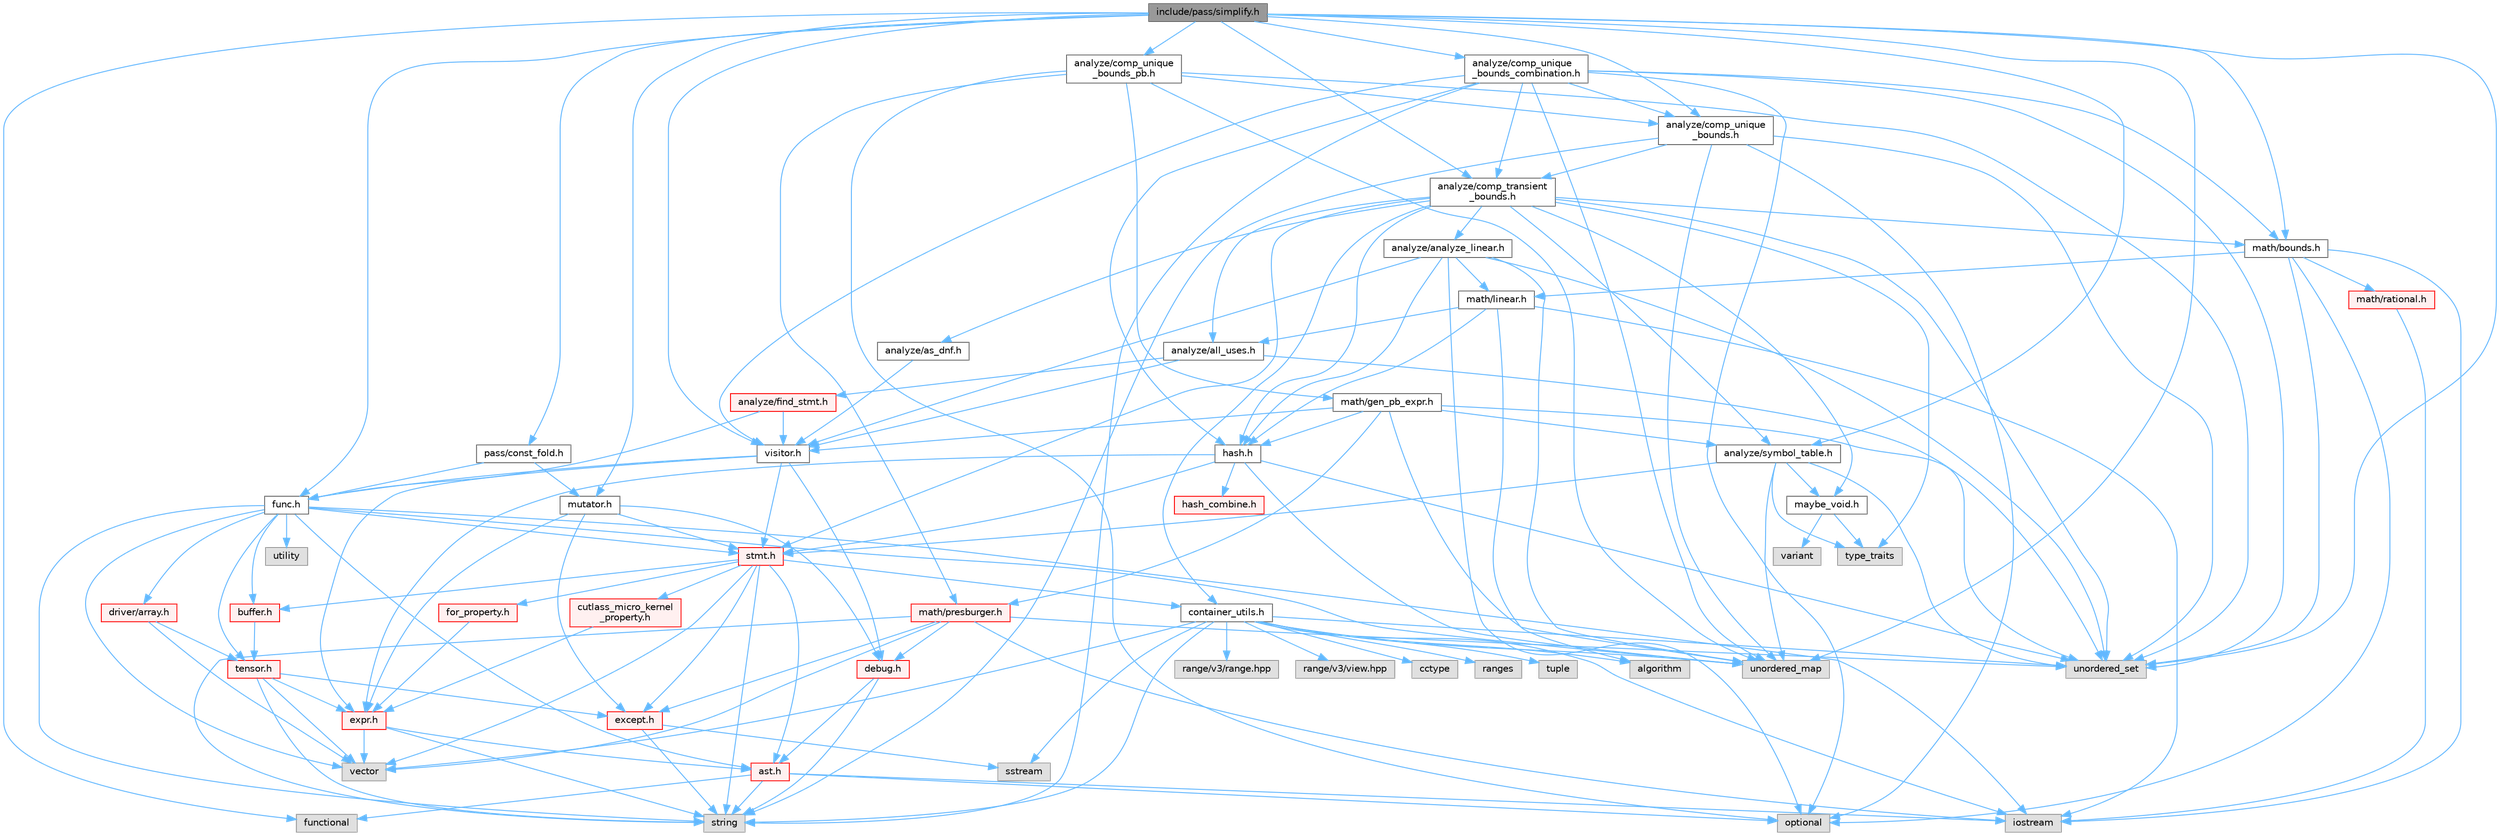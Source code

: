digraph "include/pass/simplify.h"
{
 // LATEX_PDF_SIZE
  bgcolor="transparent";
  edge [fontname=Helvetica,fontsize=10,labelfontname=Helvetica,labelfontsize=10];
  node [fontname=Helvetica,fontsize=10,shape=box,height=0.2,width=0.4];
  Node1 [label="include/pass/simplify.h",height=0.2,width=0.4,color="gray40", fillcolor="grey60", style="filled", fontcolor="black",tooltip=" "];
  Node1 -> Node2 [color="steelblue1",style="solid"];
  Node2 [label="functional",height=0.2,width=0.4,color="grey60", fillcolor="#E0E0E0", style="filled",tooltip=" "];
  Node1 -> Node3 [color="steelblue1",style="solid"];
  Node3 [label="unordered_map",height=0.2,width=0.4,color="grey60", fillcolor="#E0E0E0", style="filled",tooltip=" "];
  Node1 -> Node4 [color="steelblue1",style="solid"];
  Node4 [label="unordered_set",height=0.2,width=0.4,color="grey60", fillcolor="#E0E0E0", style="filled",tooltip=" "];
  Node1 -> Node5 [color="steelblue1",style="solid"];
  Node5 [label="analyze/comp_transient\l_bounds.h",height=0.2,width=0.4,color="grey40", fillcolor="white", style="filled",URL="$comp__transient__bounds_8h.html",tooltip=" "];
  Node5 -> Node6 [color="steelblue1",style="solid"];
  Node6 [label="type_traits",height=0.2,width=0.4,color="grey60", fillcolor="#E0E0E0", style="filled",tooltip=" "];
  Node5 -> Node4 [color="steelblue1",style="solid"];
  Node5 -> Node7 [color="steelblue1",style="solid"];
  Node7 [label="analyze/all_uses.h",height=0.2,width=0.4,color="grey40", fillcolor="white", style="filled",URL="$all__uses_8h.html",tooltip=" "];
  Node7 -> Node4 [color="steelblue1",style="solid"];
  Node7 -> Node8 [color="steelblue1",style="solid"];
  Node8 [label="analyze/find_stmt.h",height=0.2,width=0.4,color="red", fillcolor="#FFF0F0", style="filled",URL="$find__stmt_8h.html",tooltip=" "];
  Node8 -> Node9 [color="steelblue1",style="solid"];
  Node9 [label="func.h",height=0.2,width=0.4,color="grey40", fillcolor="white", style="filled",URL="$func_8h.html",tooltip=" "];
  Node9 -> Node10 [color="steelblue1",style="solid"];
  Node10 [label="iostream",height=0.2,width=0.4,color="grey60", fillcolor="#E0E0E0", style="filled",tooltip=" "];
  Node9 -> Node11 [color="steelblue1",style="solid"];
  Node11 [label="string",height=0.2,width=0.4,color="grey60", fillcolor="#E0E0E0", style="filled",tooltip=" "];
  Node9 -> Node3 [color="steelblue1",style="solid"];
  Node9 -> Node12 [color="steelblue1",style="solid"];
  Node12 [label="utility",height=0.2,width=0.4,color="grey60", fillcolor="#E0E0E0", style="filled",tooltip=" "];
  Node9 -> Node13 [color="steelblue1",style="solid"];
  Node13 [label="vector",height=0.2,width=0.4,color="grey60", fillcolor="#E0E0E0", style="filled",tooltip=" "];
  Node9 -> Node14 [color="steelblue1",style="solid"];
  Node14 [label="ast.h",height=0.2,width=0.4,color="red", fillcolor="#FFF0F0", style="filled",URL="$ast_8h.html",tooltip=" "];
  Node14 -> Node2 [color="steelblue1",style="solid"];
  Node14 -> Node10 [color="steelblue1",style="solid"];
  Node14 -> Node16 [color="steelblue1",style="solid"];
  Node16 [label="optional",height=0.2,width=0.4,color="grey60", fillcolor="#E0E0E0", style="filled",tooltip=" "];
  Node14 -> Node11 [color="steelblue1",style="solid"];
  Node9 -> Node41 [color="steelblue1",style="solid"];
  Node41 [label="buffer.h",height=0.2,width=0.4,color="red", fillcolor="#FFF0F0", style="filled",URL="$buffer_8h.html",tooltip=" "];
  Node41 -> Node42 [color="steelblue1",style="solid"];
  Node42 [label="tensor.h",height=0.2,width=0.4,color="red", fillcolor="#FFF0F0", style="filled",URL="$tensor_8h.html",tooltip=" "];
  Node42 -> Node11 [color="steelblue1",style="solid"];
  Node42 -> Node13 [color="steelblue1",style="solid"];
  Node42 -> Node27 [color="steelblue1",style="solid"];
  Node27 [label="except.h",height=0.2,width=0.4,color="red", fillcolor="#FFF0F0", style="filled",URL="$except_8h.html",tooltip=" "];
  Node27 -> Node28 [color="steelblue1",style="solid"];
  Node28 [label="sstream",height=0.2,width=0.4,color="grey60", fillcolor="#E0E0E0", style="filled",tooltip=" "];
  Node27 -> Node11 [color="steelblue1",style="solid"];
  Node42 -> Node43 [color="steelblue1",style="solid"];
  Node43 [label="expr.h",height=0.2,width=0.4,color="red", fillcolor="#FFF0F0", style="filled",URL="$expr_8h.html",tooltip=" "];
  Node43 -> Node11 [color="steelblue1",style="solid"];
  Node43 -> Node13 [color="steelblue1",style="solid"];
  Node43 -> Node14 [color="steelblue1",style="solid"];
  Node9 -> Node46 [color="steelblue1",style="solid"];
  Node46 [label="driver/array.h",height=0.2,width=0.4,color="red", fillcolor="#FFF0F0", style="filled",URL="$array_8h.html",tooltip=" "];
  Node46 -> Node13 [color="steelblue1",style="solid"];
  Node46 -> Node42 [color="steelblue1",style="solid"];
  Node9 -> Node50 [color="steelblue1",style="solid"];
  Node50 [label="stmt.h",height=0.2,width=0.4,color="red", fillcolor="#FFF0F0", style="filled",URL="$stmt_8h.html",tooltip=" "];
  Node50 -> Node11 [color="steelblue1",style="solid"];
  Node50 -> Node13 [color="steelblue1",style="solid"];
  Node50 -> Node14 [color="steelblue1",style="solid"];
  Node50 -> Node41 [color="steelblue1",style="solid"];
  Node50 -> Node34 [color="steelblue1",style="solid"];
  Node34 [label="container_utils.h",height=0.2,width=0.4,color="grey40", fillcolor="white", style="filled",URL="$container__utils_8h.html",tooltip=" "];
  Node34 -> Node35 [color="steelblue1",style="solid"];
  Node35 [label="algorithm",height=0.2,width=0.4,color="grey60", fillcolor="#E0E0E0", style="filled",tooltip=" "];
  Node34 -> Node36 [color="steelblue1",style="solid"];
  Node36 [label="cctype",height=0.2,width=0.4,color="grey60", fillcolor="#E0E0E0", style="filled",tooltip=" "];
  Node34 -> Node10 [color="steelblue1",style="solid"];
  Node34 -> Node37 [color="steelblue1",style="solid"];
  Node37 [label="ranges",height=0.2,width=0.4,color="grey60", fillcolor="#E0E0E0", style="filled",tooltip=" "];
  Node34 -> Node28 [color="steelblue1",style="solid"];
  Node34 -> Node11 [color="steelblue1",style="solid"];
  Node34 -> Node38 [color="steelblue1",style="solid"];
  Node38 [label="tuple",height=0.2,width=0.4,color="grey60", fillcolor="#E0E0E0", style="filled",tooltip=" "];
  Node34 -> Node3 [color="steelblue1",style="solid"];
  Node34 -> Node4 [color="steelblue1",style="solid"];
  Node34 -> Node13 [color="steelblue1",style="solid"];
  Node34 -> Node39 [color="steelblue1",style="solid"];
  Node39 [label="range/v3/range.hpp",height=0.2,width=0.4,color="grey60", fillcolor="#E0E0E0", style="filled",tooltip=" "];
  Node34 -> Node40 [color="steelblue1",style="solid"];
  Node40 [label="range/v3/view.hpp",height=0.2,width=0.4,color="grey60", fillcolor="#E0E0E0", style="filled",tooltip=" "];
  Node50 -> Node51 [color="steelblue1",style="solid"];
  Node51 [label="cutlass_micro_kernel\l_property.h",height=0.2,width=0.4,color="red", fillcolor="#FFF0F0", style="filled",URL="$cutlass__micro__kernel__property_8h.html",tooltip=" "];
  Node51 -> Node43 [color="steelblue1",style="solid"];
  Node50 -> Node27 [color="steelblue1",style="solid"];
  Node50 -> Node52 [color="steelblue1",style="solid"];
  Node52 [label="for_property.h",height=0.2,width=0.4,color="red", fillcolor="#FFF0F0", style="filled",URL="$for__property_8h.html",tooltip=" "];
  Node52 -> Node43 [color="steelblue1",style="solid"];
  Node9 -> Node42 [color="steelblue1",style="solid"];
  Node8 -> Node58 [color="steelblue1",style="solid"];
  Node58 [label="visitor.h",height=0.2,width=0.4,color="grey40", fillcolor="white", style="filled",URL="$visitor_8h.html",tooltip=" "];
  Node58 -> Node59 [color="steelblue1",style="solid"];
  Node59 [label="debug.h",height=0.2,width=0.4,color="red", fillcolor="#FFF0F0", style="filled",URL="$debug_8h.html",tooltip=" "];
  Node59 -> Node11 [color="steelblue1",style="solid"];
  Node59 -> Node14 [color="steelblue1",style="solid"];
  Node58 -> Node43 [color="steelblue1",style="solid"];
  Node58 -> Node9 [color="steelblue1",style="solid"];
  Node58 -> Node50 [color="steelblue1",style="solid"];
  Node7 -> Node58 [color="steelblue1",style="solid"];
  Node5 -> Node63 [color="steelblue1",style="solid"];
  Node63 [label="analyze/analyze_linear.h",height=0.2,width=0.4,color="grey40", fillcolor="white", style="filled",URL="$analyze__linear_8h.html",tooltip=" "];
  Node63 -> Node16 [color="steelblue1",style="solid"];
  Node63 -> Node3 [color="steelblue1",style="solid"];
  Node63 -> Node4 [color="steelblue1",style="solid"];
  Node63 -> Node64 [color="steelblue1",style="solid"];
  Node64 [label="hash.h",height=0.2,width=0.4,color="grey40", fillcolor="white", style="filled",URL="$hash_8h.html",tooltip=" "];
  Node64 -> Node3 [color="steelblue1",style="solid"];
  Node64 -> Node4 [color="steelblue1",style="solid"];
  Node64 -> Node43 [color="steelblue1",style="solid"];
  Node64 -> Node55 [color="steelblue1",style="solid"];
  Node55 [label="hash_combine.h",height=0.2,width=0.4,color="red", fillcolor="#FFF0F0", style="filled",URL="$hash__combine_8h.html",tooltip=" "];
  Node64 -> Node50 [color="steelblue1",style="solid"];
  Node63 -> Node65 [color="steelblue1",style="solid"];
  Node65 [label="math/linear.h",height=0.2,width=0.4,color="grey40", fillcolor="white", style="filled",URL="$linear_8h.html",tooltip=" "];
  Node65 -> Node35 [color="steelblue1",style="solid"];
  Node65 -> Node10 [color="steelblue1",style="solid"];
  Node65 -> Node7 [color="steelblue1",style="solid"];
  Node65 -> Node64 [color="steelblue1",style="solid"];
  Node63 -> Node58 [color="steelblue1",style="solid"];
  Node5 -> Node66 [color="steelblue1",style="solid"];
  Node66 [label="analyze/as_dnf.h",height=0.2,width=0.4,color="grey40", fillcolor="white", style="filled",URL="$as__dnf_8h.html",tooltip=" "];
  Node66 -> Node58 [color="steelblue1",style="solid"];
  Node5 -> Node67 [color="steelblue1",style="solid"];
  Node67 [label="analyze/symbol_table.h",height=0.2,width=0.4,color="grey40", fillcolor="white", style="filled",URL="$symbol__table_8h.html",tooltip=" "];
  Node67 -> Node6 [color="steelblue1",style="solid"];
  Node67 -> Node3 [color="steelblue1",style="solid"];
  Node67 -> Node4 [color="steelblue1",style="solid"];
  Node67 -> Node68 [color="steelblue1",style="solid"];
  Node68 [label="maybe_void.h",height=0.2,width=0.4,color="grey40", fillcolor="white", style="filled",URL="$maybe__void_8h.html",tooltip=" "];
  Node68 -> Node6 [color="steelblue1",style="solid"];
  Node68 -> Node54 [color="steelblue1",style="solid"];
  Node54 [label="variant",height=0.2,width=0.4,color="grey60", fillcolor="#E0E0E0", style="filled",tooltip=" "];
  Node67 -> Node50 [color="steelblue1",style="solid"];
  Node5 -> Node34 [color="steelblue1",style="solid"];
  Node5 -> Node64 [color="steelblue1",style="solid"];
  Node5 -> Node69 [color="steelblue1",style="solid"];
  Node69 [label="math/bounds.h",height=0.2,width=0.4,color="grey40", fillcolor="white", style="filled",URL="$bounds_8h.html",tooltip=" "];
  Node69 -> Node10 [color="steelblue1",style="solid"];
  Node69 -> Node16 [color="steelblue1",style="solid"];
  Node69 -> Node4 [color="steelblue1",style="solid"];
  Node69 -> Node65 [color="steelblue1",style="solid"];
  Node69 -> Node70 [color="steelblue1",style="solid"];
  Node70 [label="math/rational.h",height=0.2,width=0.4,color="red", fillcolor="#FFF0F0", style="filled",URL="$rational_8h.html",tooltip=" "];
  Node70 -> Node10 [color="steelblue1",style="solid"];
  Node5 -> Node68 [color="steelblue1",style="solid"];
  Node5 -> Node50 [color="steelblue1",style="solid"];
  Node1 -> Node72 [color="steelblue1",style="solid"];
  Node72 [label="analyze/comp_unique\l_bounds.h",height=0.2,width=0.4,color="grey40", fillcolor="white", style="filled",URL="$comp__unique__bounds_8h.html",tooltip=" "];
  Node72 -> Node16 [color="steelblue1",style="solid"];
  Node72 -> Node11 [color="steelblue1",style="solid"];
  Node72 -> Node3 [color="steelblue1",style="solid"];
  Node72 -> Node4 [color="steelblue1",style="solid"];
  Node72 -> Node5 [color="steelblue1",style="solid"];
  Node1 -> Node73 [color="steelblue1",style="solid"];
  Node73 [label="analyze/comp_unique\l_bounds_combination.h",height=0.2,width=0.4,color="grey40", fillcolor="white", style="filled",URL="$comp__unique__bounds__combination_8h.html",tooltip=" "];
  Node73 -> Node16 [color="steelblue1",style="solid"];
  Node73 -> Node11 [color="steelblue1",style="solid"];
  Node73 -> Node3 [color="steelblue1",style="solid"];
  Node73 -> Node4 [color="steelblue1",style="solid"];
  Node73 -> Node5 [color="steelblue1",style="solid"];
  Node73 -> Node72 [color="steelblue1",style="solid"];
  Node73 -> Node64 [color="steelblue1",style="solid"];
  Node73 -> Node69 [color="steelblue1",style="solid"];
  Node73 -> Node58 [color="steelblue1",style="solid"];
  Node1 -> Node74 [color="steelblue1",style="solid"];
  Node74 [label="analyze/comp_unique\l_bounds_pb.h",height=0.2,width=0.4,color="grey40", fillcolor="white", style="filled",URL="$comp__unique__bounds__pb_8h.html",tooltip=" "];
  Node74 -> Node16 [color="steelblue1",style="solid"];
  Node74 -> Node3 [color="steelblue1",style="solid"];
  Node74 -> Node4 [color="steelblue1",style="solid"];
  Node74 -> Node72 [color="steelblue1",style="solid"];
  Node74 -> Node75 [color="steelblue1",style="solid"];
  Node75 [label="math/gen_pb_expr.h",height=0.2,width=0.4,color="grey40", fillcolor="white", style="filled",URL="$gen__pb__expr_8h.html",tooltip=" "];
  Node75 -> Node3 [color="steelblue1",style="solid"];
  Node75 -> Node4 [color="steelblue1",style="solid"];
  Node75 -> Node67 [color="steelblue1",style="solid"];
  Node75 -> Node64 [color="steelblue1",style="solid"];
  Node75 -> Node76 [color="steelblue1",style="solid"];
  Node76 [label="math/presburger.h",height=0.2,width=0.4,color="red", fillcolor="#FFF0F0", style="filled",URL="$presburger_8h.html",tooltip=" "];
  Node76 -> Node10 [color="steelblue1",style="solid"];
  Node76 -> Node11 [color="steelblue1",style="solid"];
  Node76 -> Node4 [color="steelblue1",style="solid"];
  Node76 -> Node13 [color="steelblue1",style="solid"];
  Node76 -> Node59 [color="steelblue1",style="solid"];
  Node76 -> Node27 [color="steelblue1",style="solid"];
  Node75 -> Node58 [color="steelblue1",style="solid"];
  Node74 -> Node76 [color="steelblue1",style="solid"];
  Node1 -> Node67 [color="steelblue1",style="solid"];
  Node1 -> Node9 [color="steelblue1",style="solid"];
  Node1 -> Node69 [color="steelblue1",style="solid"];
  Node1 -> Node93 [color="steelblue1",style="solid"];
  Node93 [label="mutator.h",height=0.2,width=0.4,color="grey40", fillcolor="white", style="filled",URL="$mutator_8h.html",tooltip=" "];
  Node93 -> Node59 [color="steelblue1",style="solid"];
  Node93 -> Node27 [color="steelblue1",style="solid"];
  Node93 -> Node43 [color="steelblue1",style="solid"];
  Node93 -> Node50 [color="steelblue1",style="solid"];
  Node1 -> Node94 [color="steelblue1",style="solid"];
  Node94 [label="pass/const_fold.h",height=0.2,width=0.4,color="grey40", fillcolor="white", style="filled",URL="$const__fold_8h.html",tooltip=" "];
  Node94 -> Node9 [color="steelblue1",style="solid"];
  Node94 -> Node93 [color="steelblue1",style="solid"];
  Node1 -> Node58 [color="steelblue1",style="solid"];
}
